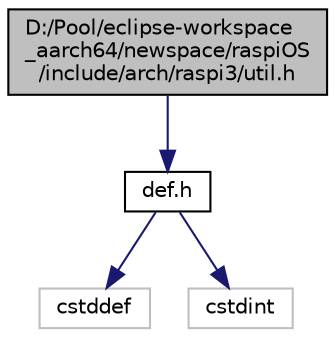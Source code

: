 digraph "D:/Pool/eclipse-workspace_aarch64/newspace/raspiOS/include/arch/raspi3/util.h"
{
  edge [fontname="Helvetica",fontsize="10",labelfontname="Helvetica",labelfontsize="10"];
  node [fontname="Helvetica",fontsize="10",shape=record];
  Node304 [label="D:/Pool/eclipse-workspace\l_aarch64/newspace/raspiOS\l/include/arch/raspi3/util.h",height=0.2,width=0.4,color="black", fillcolor="grey75", style="filled", fontcolor="black"];
  Node304 -> Node305 [color="midnightblue",fontsize="10",style="solid",fontname="Helvetica"];
  Node305 [label="def.h",height=0.2,width=0.4,color="black", fillcolor="white", style="filled",URL="$d4/da4/def_8h.html"];
  Node305 -> Node306 [color="midnightblue",fontsize="10",style="solid",fontname="Helvetica"];
  Node306 [label="cstddef",height=0.2,width=0.4,color="grey75", fillcolor="white", style="filled"];
  Node305 -> Node307 [color="midnightblue",fontsize="10",style="solid",fontname="Helvetica"];
  Node307 [label="cstdint",height=0.2,width=0.4,color="grey75", fillcolor="white", style="filled"];
}
